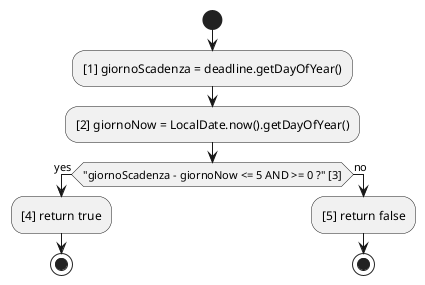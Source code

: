 @startuml
start

:[1] giornoScadenza = deadline.getDayOfYear();
:[2] giornoNow = LocalDate.now().getDayOfYear();

if ("giornoScadenza - giornoNow <= 5 AND >= 0 ?" [3]) then (yes)
  :[4] return true;
  stop
else (no)
  :[5] return false;
  stop
endif

@enduml
